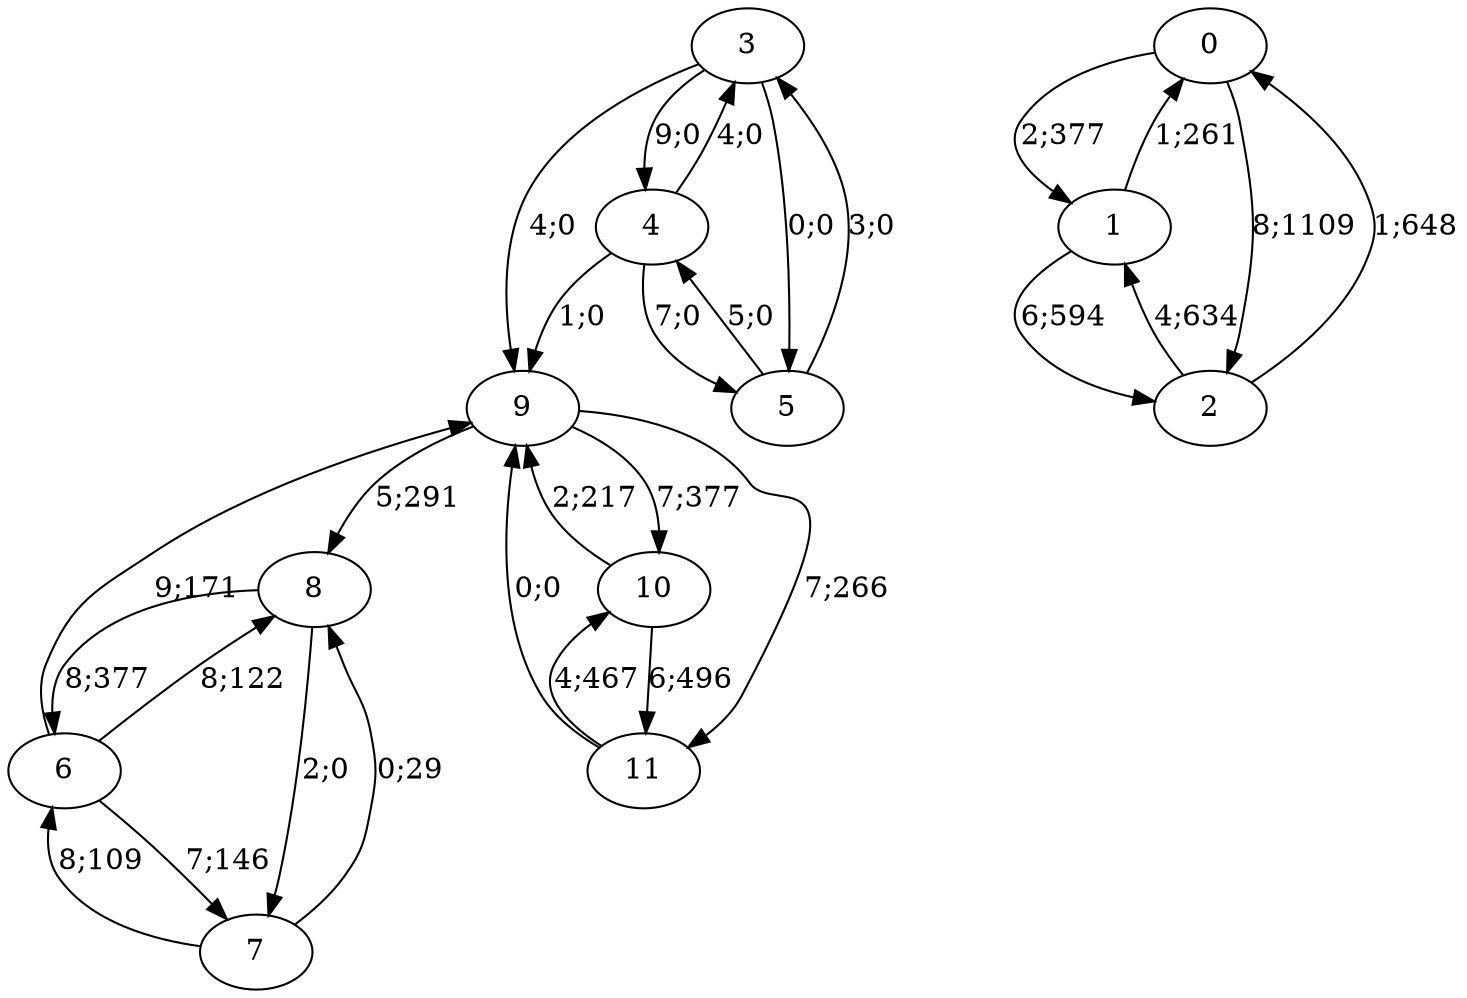 digraph graph9350 {




















9 -> 8 [color=black,label="5;291"]
9 -> 10 [color=black,label="7;377"]
9 -> 11 [color=black,label="7;266"]


10 -> 9 [color=black,label="2;217"]
10 -> 11 [color=black,label="6;496"]


11 -> 9 [color=black,label="0;0"]
11 -> 10 [color=black,label="4;467"]














6 -> 9 [color=black,label="9;171"]
6 -> 7 [color=black,label="7;146"]
6 -> 8 [color=black,label="8;122"]


7 -> 6 [color=black,label="8;109"]
7 -> 8 [color=black,label="0;29"]


8 -> 6 [color=black,label="8;377"]
8 -> 7 [color=black,label="2;0"]








0 -> 1 [color=black,label="2;377"]
0 -> 2 [color=black,label="8;1109"]


1 -> 0 [color=black,label="1;261"]
1 -> 2 [color=black,label="6;594"]


2 -> 0 [color=black,label="1;648"]
2 -> 1 [color=black,label="4;634"]


























3 -> 9 [color=black,label="4;0"]
3 -> 4 [color=black,label="9;0"]
3 -> 5 [color=black,label="0;0"]


4 -> 9 [color=black,label="1;0"]
4 -> 3 [color=black,label="4;0"]
4 -> 5 [color=black,label="7;0"]


5 -> 3 [color=black,label="3;0"]
5 -> 4 [color=black,label="5;0"]













}